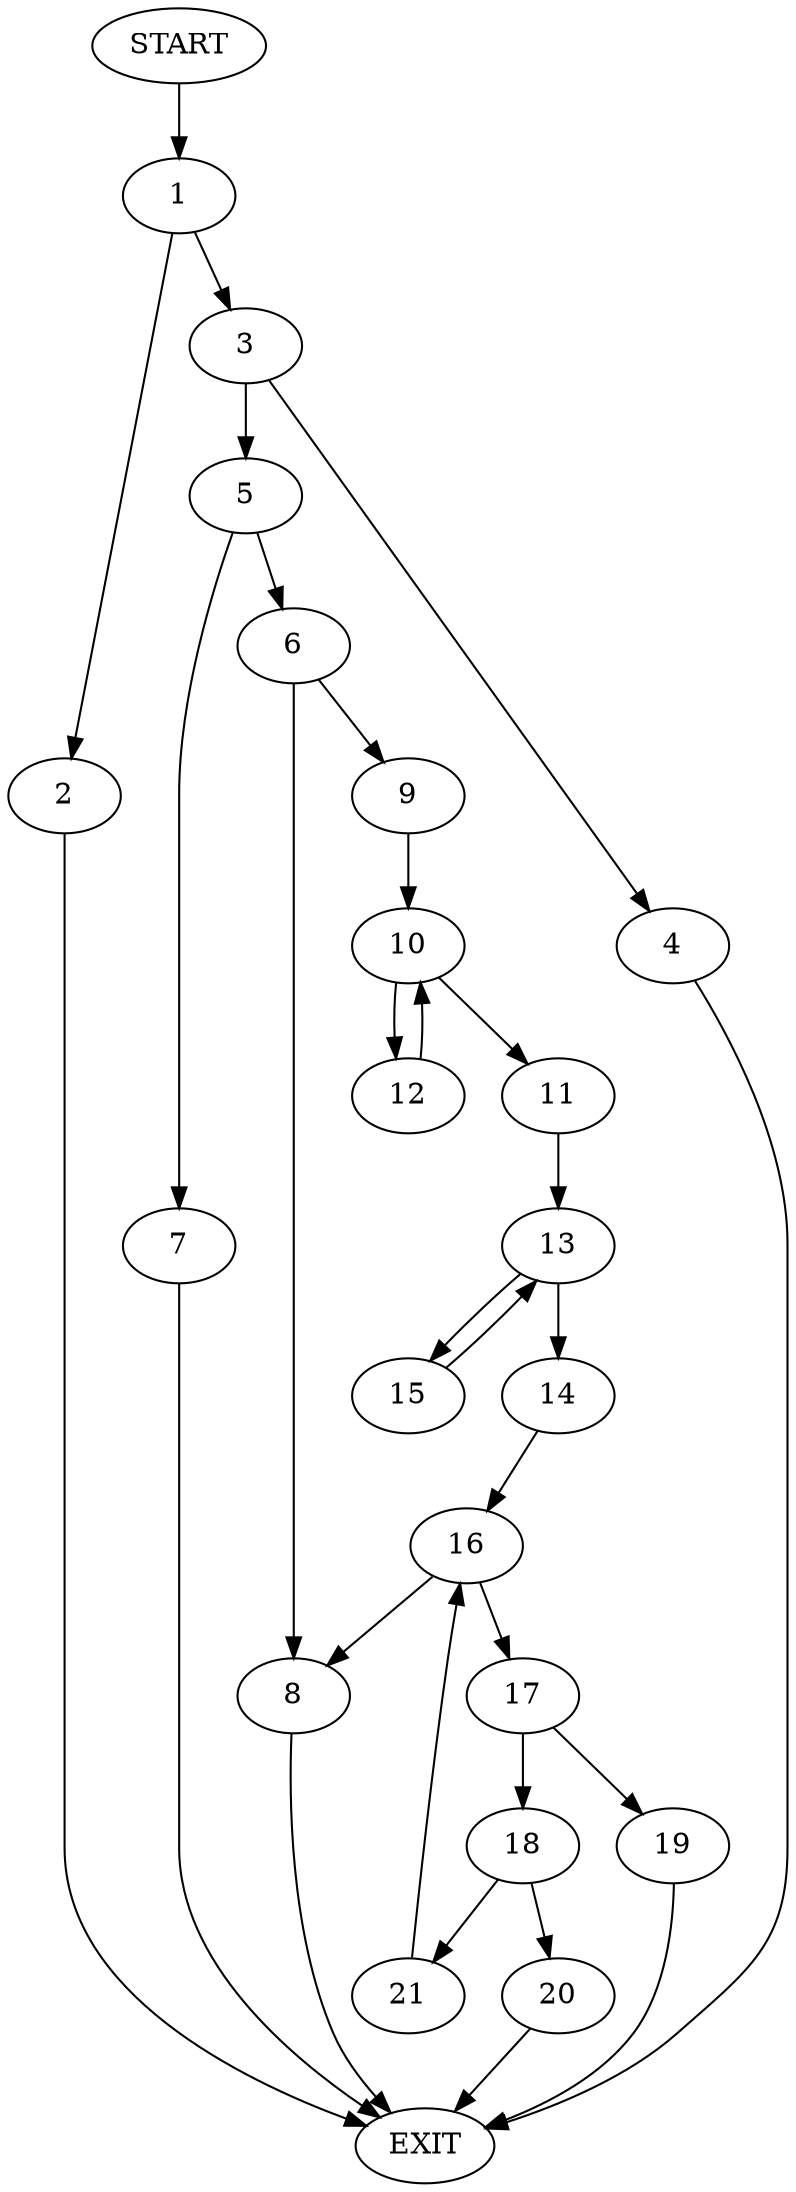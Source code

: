digraph {
0 [label="START"]
22 [label="EXIT"]
0 -> 1
1 -> 2
1 -> 3
2 -> 22
3 -> 4
3 -> 5
4 -> 22
5 -> 6
5 -> 7
6 -> 8
6 -> 9
7 -> 22
9 -> 10
8 -> 22
10 -> 11
10 -> 12
11 -> 13
12 -> 10
13 -> 14
13 -> 15
15 -> 13
14 -> 16
16 -> 17
16 -> 8
17 -> 18
17 -> 19
18 -> 20
18 -> 21
19 -> 22
20 -> 22
21 -> 16
}
